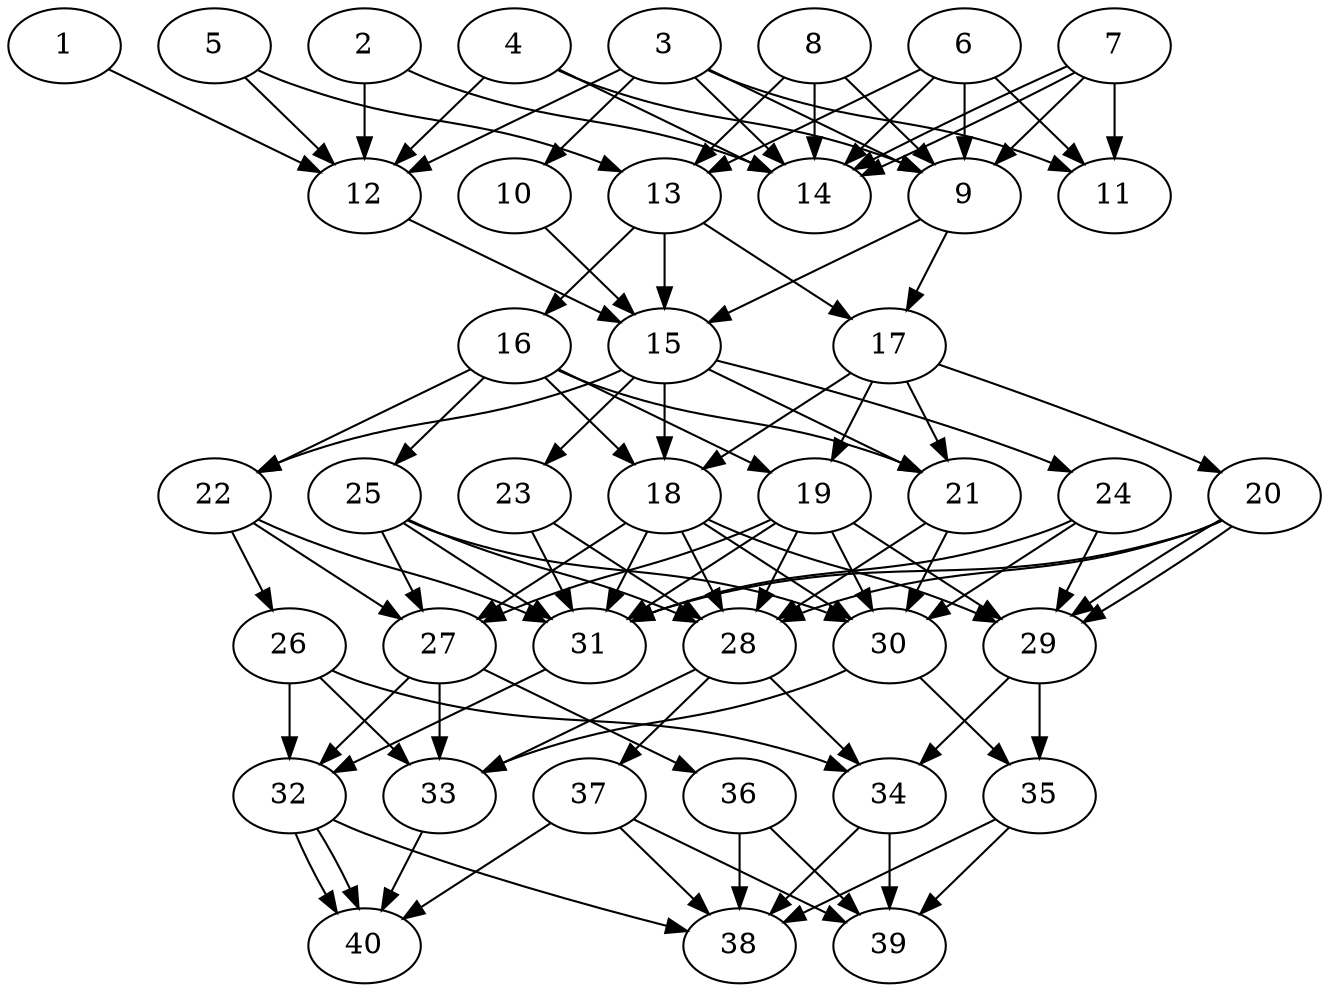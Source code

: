 // DAG automatically generated by daggen at Tue Aug  6 16:28:35 2019
// ./daggen --dot -n 40 --ccr 0.4 --fat 0.5 --regular 0.5 --density 0.8 --mindata 5242880 --maxdata 52428800 
digraph G {
  1 [size="108930560", alpha="0.08", expect_size="43572224"] 
  1 -> 12 [size ="43572224"]
  2 [size="79480320", alpha="0.08", expect_size="31792128"] 
  2 -> 12 [size ="31792128"]
  2 -> 14 [size ="31792128"]
  3 [size="129036800", alpha="0.18", expect_size="51614720"] 
  3 -> 9 [size ="51614720"]
  3 -> 10 [size ="51614720"]
  3 -> 11 [size ="51614720"]
  3 -> 12 [size ="51614720"]
  3 -> 14 [size ="51614720"]
  4 [size="45109760", alpha="0.07", expect_size="18043904"] 
  4 -> 9 [size ="18043904"]
  4 -> 12 [size ="18043904"]
  4 -> 14 [size ="18043904"]
  5 [size="42178560", alpha="0.08", expect_size="16871424"] 
  5 -> 12 [size ="16871424"]
  5 -> 13 [size ="16871424"]
  6 [size="48217600", alpha="0.03", expect_size="19287040"] 
  6 -> 9 [size ="19287040"]
  6 -> 11 [size ="19287040"]
  6 -> 13 [size ="19287040"]
  6 -> 14 [size ="19287040"]
  7 [size="122836480", alpha="0.01", expect_size="49134592"] 
  7 -> 9 [size ="49134592"]
  7 -> 11 [size ="49134592"]
  7 -> 14 [size ="49134592"]
  7 -> 14 [size ="49134592"]
  8 [size="80250880", alpha="0.11", expect_size="32100352"] 
  8 -> 9 [size ="32100352"]
  8 -> 13 [size ="32100352"]
  8 -> 14 [size ="32100352"]
  9 [size="69063680", alpha="0.13", expect_size="27625472"] 
  9 -> 15 [size ="27625472"]
  9 -> 17 [size ="27625472"]
  10 [size="57415680", alpha="0.05", expect_size="22966272"] 
  10 -> 15 [size ="22966272"]
  11 [size="91932160", alpha="0.16", expect_size="36772864"] 
  12 [size="21048320", alpha="0.06", expect_size="8419328"] 
  12 -> 15 [size ="8419328"]
  13 [size="69916160", alpha="0.04", expect_size="27966464"] 
  13 -> 15 [size ="27966464"]
  13 -> 16 [size ="27966464"]
  13 -> 17 [size ="27966464"]
  14 [size="56435200", alpha="0.11", expect_size="22574080"] 
  15 [size="98851840", alpha="0.16", expect_size="39540736"] 
  15 -> 18 [size ="39540736"]
  15 -> 21 [size ="39540736"]
  15 -> 22 [size ="39540736"]
  15 -> 23 [size ="39540736"]
  15 -> 24 [size ="39540736"]
  16 [size="30297600", alpha="0.09", expect_size="12119040"] 
  16 -> 18 [size ="12119040"]
  16 -> 19 [size ="12119040"]
  16 -> 21 [size ="12119040"]
  16 -> 22 [size ="12119040"]
  16 -> 25 [size ="12119040"]
  17 [size="48916480", alpha="0.03", expect_size="19566592"] 
  17 -> 18 [size ="19566592"]
  17 -> 19 [size ="19566592"]
  17 -> 20 [size ="19566592"]
  17 -> 21 [size ="19566592"]
  18 [size="57525760", alpha="0.04", expect_size="23010304"] 
  18 -> 27 [size ="23010304"]
  18 -> 28 [size ="23010304"]
  18 -> 29 [size ="23010304"]
  18 -> 30 [size ="23010304"]
  18 -> 31 [size ="23010304"]
  19 [size="123942400", alpha="0.17", expect_size="49576960"] 
  19 -> 27 [size ="49576960"]
  19 -> 28 [size ="49576960"]
  19 -> 29 [size ="49576960"]
  19 -> 30 [size ="49576960"]
  19 -> 31 [size ="49576960"]
  20 [size="82764800", alpha="0.02", expect_size="33105920"] 
  20 -> 28 [size ="33105920"]
  20 -> 29 [size ="33105920"]
  20 -> 29 [size ="33105920"]
  20 -> 31 [size ="33105920"]
  21 [size="112632320", alpha="0.03", expect_size="45052928"] 
  21 -> 28 [size ="45052928"]
  21 -> 30 [size ="45052928"]
  22 [size="88064000", alpha="0.16", expect_size="35225600"] 
  22 -> 26 [size ="35225600"]
  22 -> 27 [size ="35225600"]
  22 -> 31 [size ="35225600"]
  23 [size="121039360", alpha="0.08", expect_size="48415744"] 
  23 -> 28 [size ="48415744"]
  23 -> 31 [size ="48415744"]
  24 [size="25541120", alpha="0.06", expect_size="10216448"] 
  24 -> 29 [size ="10216448"]
  24 -> 30 [size ="10216448"]
  24 -> 31 [size ="10216448"]
  25 [size="88701440", alpha="0.09", expect_size="35480576"] 
  25 -> 27 [size ="35480576"]
  25 -> 28 [size ="35480576"]
  25 -> 30 [size ="35480576"]
  25 -> 31 [size ="35480576"]
  26 [size="66926080", alpha="0.17", expect_size="26770432"] 
  26 -> 32 [size ="26770432"]
  26 -> 33 [size ="26770432"]
  26 -> 34 [size ="26770432"]
  27 [size="121026560", alpha="0.04", expect_size="48410624"] 
  27 -> 32 [size ="48410624"]
  27 -> 33 [size ="48410624"]
  27 -> 36 [size ="48410624"]
  28 [size="22064640", alpha="0.03", expect_size="8825856"] 
  28 -> 33 [size ="8825856"]
  28 -> 34 [size ="8825856"]
  28 -> 37 [size ="8825856"]
  29 [size="48504320", alpha="0.11", expect_size="19401728"] 
  29 -> 34 [size ="19401728"]
  29 -> 35 [size ="19401728"]
  30 [size="30786560", alpha="0.07", expect_size="12314624"] 
  30 -> 33 [size ="12314624"]
  30 -> 35 [size ="12314624"]
  31 [size="43246080", alpha="0.16", expect_size="17298432"] 
  31 -> 32 [size ="17298432"]
  32 [size="63746560", alpha="0.06", expect_size="25498624"] 
  32 -> 38 [size ="25498624"]
  32 -> 40 [size ="25498624"]
  32 -> 40 [size ="25498624"]
  33 [size="40698880", alpha="0.06", expect_size="16279552"] 
  33 -> 40 [size ="16279552"]
  34 [size="90024960", alpha="0.13", expect_size="36009984"] 
  34 -> 38 [size ="36009984"]
  34 -> 39 [size ="36009984"]
  35 [size="125772800", alpha="0.15", expect_size="50309120"] 
  35 -> 38 [size ="50309120"]
  35 -> 39 [size ="50309120"]
  36 [size="59043840", alpha="0.20", expect_size="23617536"] 
  36 -> 38 [size ="23617536"]
  36 -> 39 [size ="23617536"]
  37 [size="42918400", alpha="0.10", expect_size="17167360"] 
  37 -> 38 [size ="17167360"]
  37 -> 39 [size ="17167360"]
  37 -> 40 [size ="17167360"]
  38 [size="69155840", alpha="0.09", expect_size="27662336"] 
  39 [size="86942720", alpha="0.06", expect_size="34777088"] 
  40 [size="34270720", alpha="0.15", expect_size="13708288"] 
}
